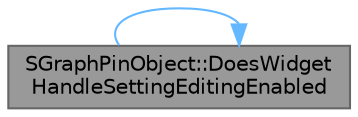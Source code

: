 digraph "SGraphPinObject::DoesWidgetHandleSettingEditingEnabled"
{
 // INTERACTIVE_SVG=YES
 // LATEX_PDF_SIZE
  bgcolor="transparent";
  edge [fontname=Helvetica,fontsize=10,labelfontname=Helvetica,labelfontsize=10];
  node [fontname=Helvetica,fontsize=10,shape=box,height=0.2,width=0.4];
  rankdir="LR";
  Node1 [id="Node000001",label="SGraphPinObject::DoesWidget\lHandleSettingEditingEnabled",height=0.2,width=0.4,color="gray40", fillcolor="grey60", style="filled", fontcolor="black",tooltip="If true the graph pin subclass is responsible for setting the IsEnabled delegates for the aspects it ..."];
  Node1 -> Node1 [id="edge1_Node000001_Node000001",color="steelblue1",style="solid",tooltip=" "];
}
